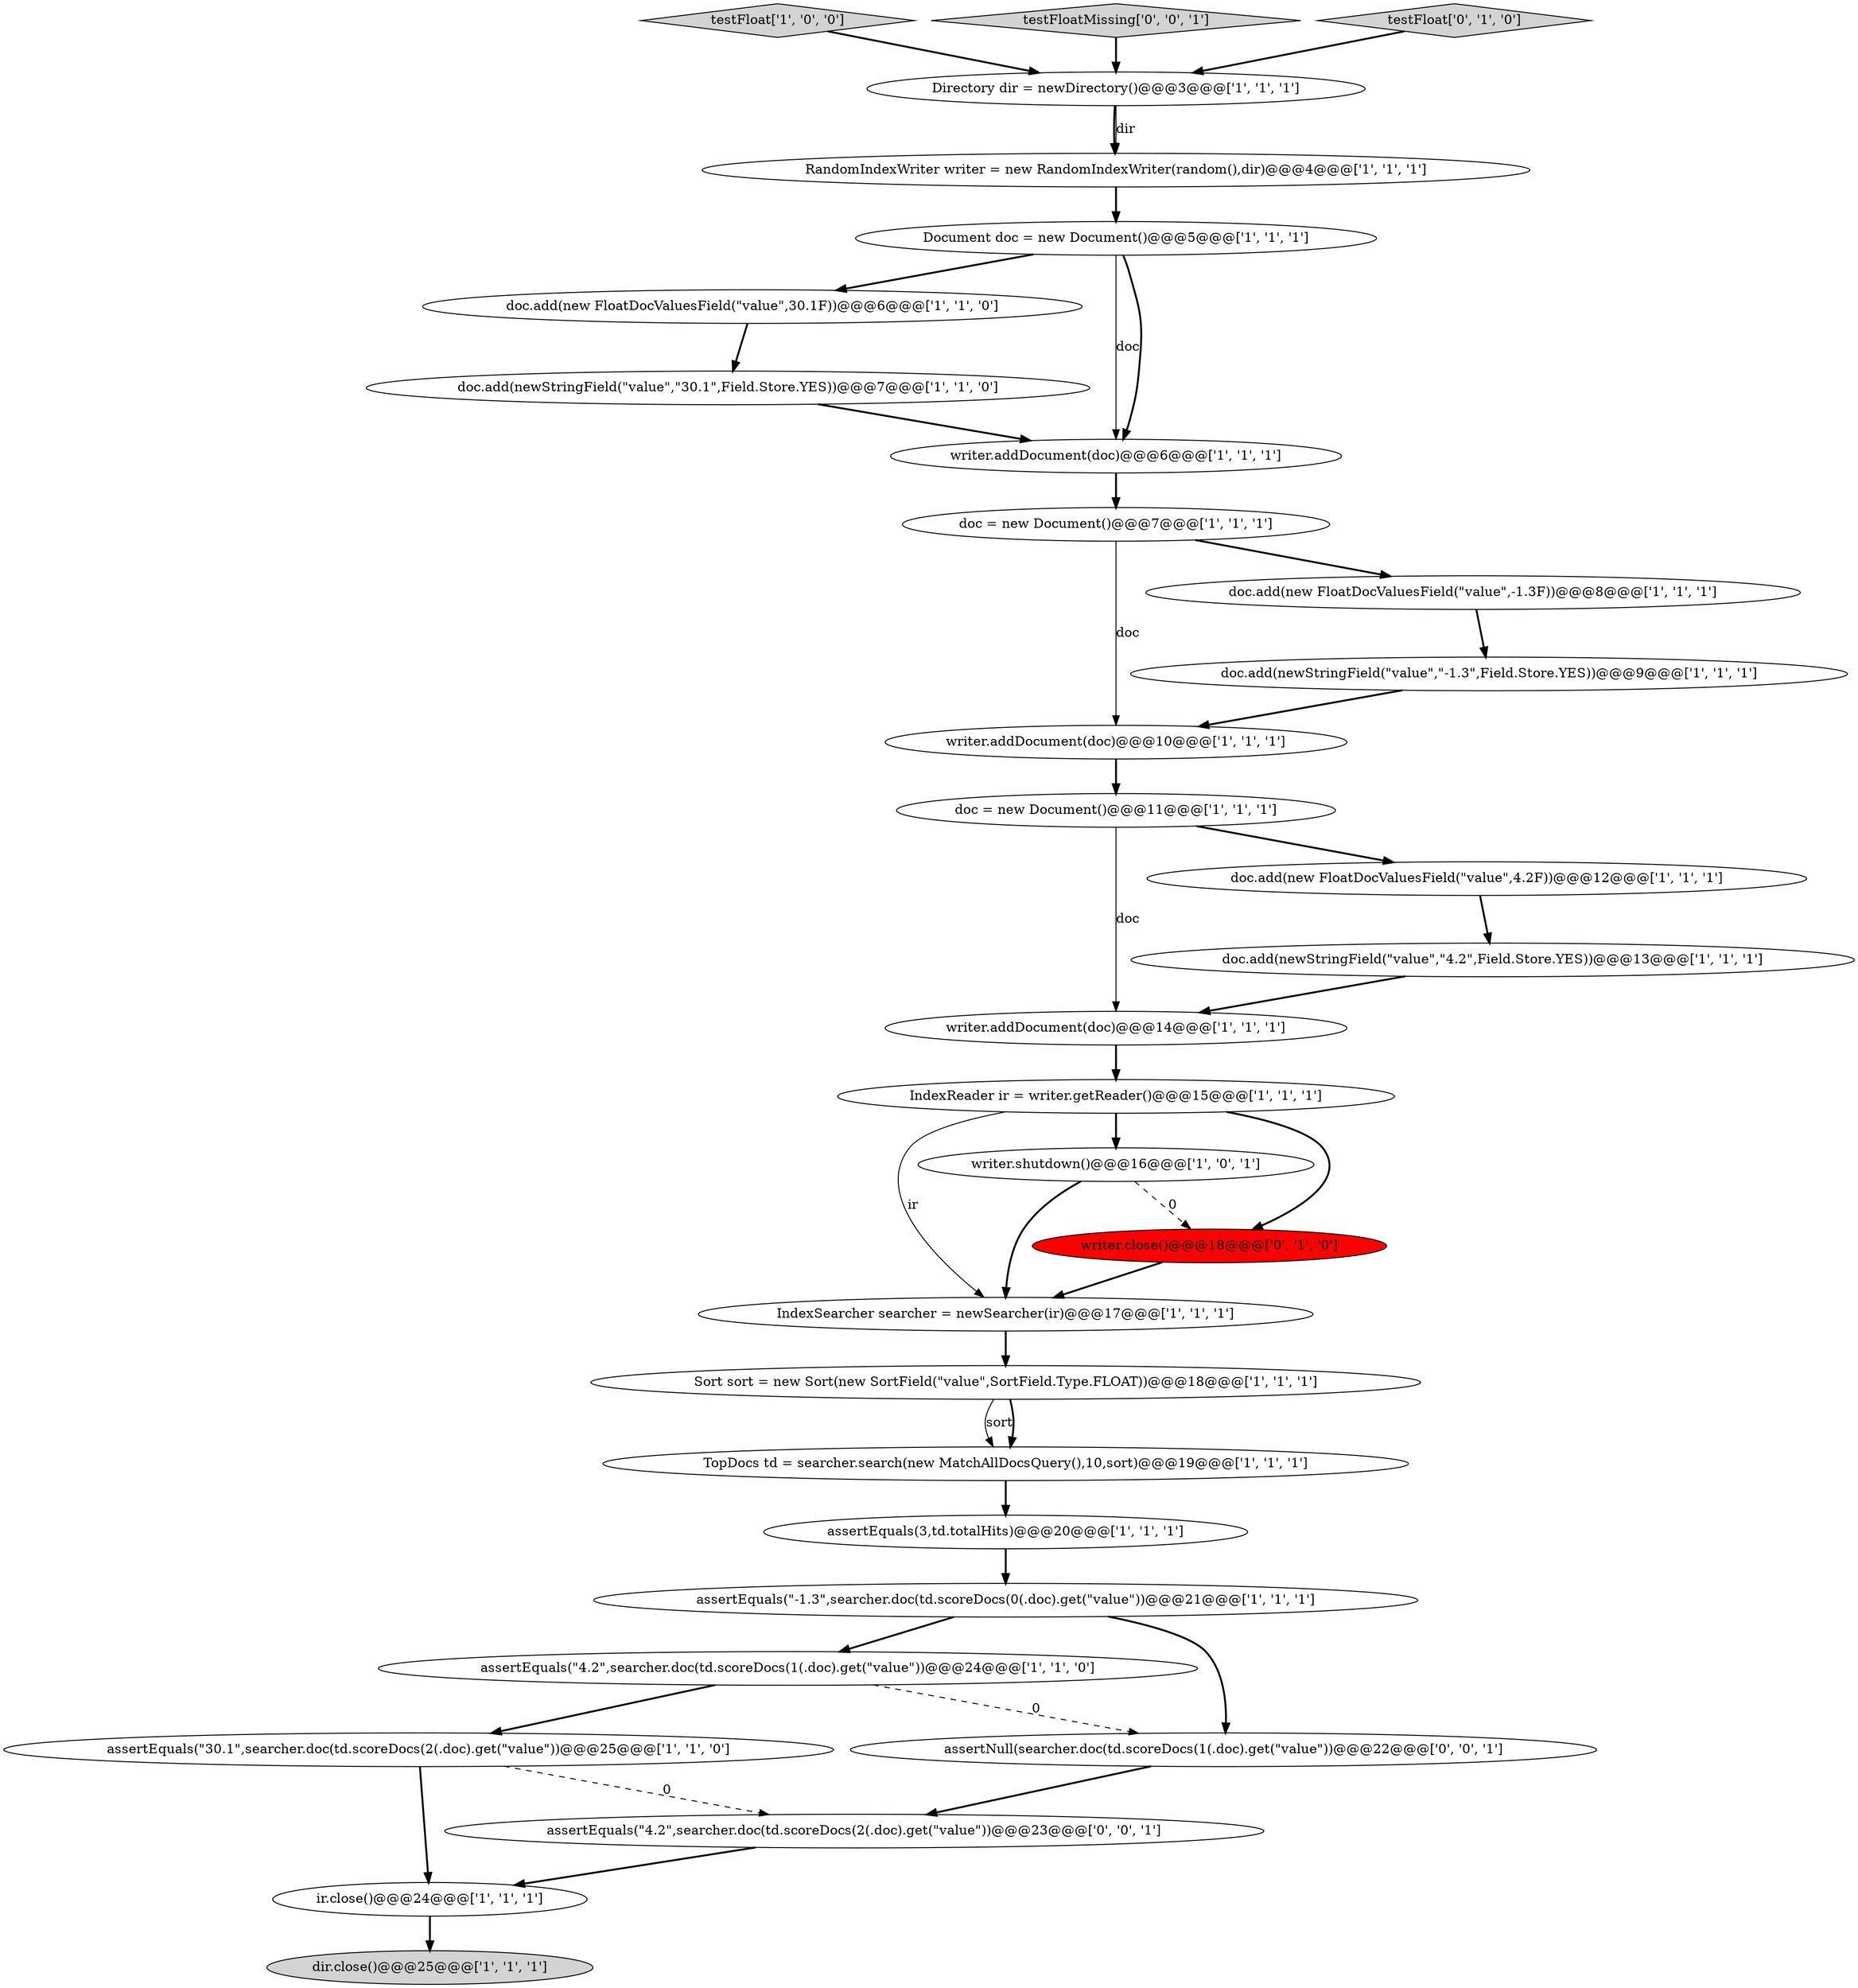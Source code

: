 digraph {
15 [style = filled, label = "writer.shutdown()@@@16@@@['1', '0', '1']", fillcolor = white, shape = ellipse image = "AAA0AAABBB1BBB"];
25 [style = filled, label = "assertEquals(\"-1.3\",searcher.doc(td.scoreDocs(0(.doc).get(\"value\"))@@@21@@@['1', '1', '1']", fillcolor = white, shape = ellipse image = "AAA0AAABBB1BBB"];
21 [style = filled, label = "ir.close()@@@24@@@['1', '1', '1']", fillcolor = white, shape = ellipse image = "AAA0AAABBB1BBB"];
22 [style = filled, label = "RandomIndexWriter writer = new RandomIndexWriter(random(),dir)@@@4@@@['1', '1', '1']", fillcolor = white, shape = ellipse image = "AAA0AAABBB1BBB"];
24 [style = filled, label = "IndexSearcher searcher = newSearcher(ir)@@@17@@@['1', '1', '1']", fillcolor = white, shape = ellipse image = "AAA0AAABBB1BBB"];
11 [style = filled, label = "doc = new Document()@@@7@@@['1', '1', '1']", fillcolor = white, shape = ellipse image = "AAA0AAABBB1BBB"];
18 [style = filled, label = "doc.add(newStringField(\"value\",\"-1.3\",Field.Store.YES))@@@9@@@['1', '1', '1']", fillcolor = white, shape = ellipse image = "AAA0AAABBB1BBB"];
12 [style = filled, label = "writer.addDocument(doc)@@@14@@@['1', '1', '1']", fillcolor = white, shape = ellipse image = "AAA0AAABBB1BBB"];
9 [style = filled, label = "assertEquals(\"4.2\",searcher.doc(td.scoreDocs(1(.doc).get(\"value\"))@@@24@@@['1', '1', '0']", fillcolor = white, shape = ellipse image = "AAA0AAABBB1BBB"];
4 [style = filled, label = "doc.add(newStringField(\"value\",\"4.2\",Field.Store.YES))@@@13@@@['1', '1', '1']", fillcolor = white, shape = ellipse image = "AAA0AAABBB1BBB"];
10 [style = filled, label = "testFloat['1', '0', '0']", fillcolor = lightgray, shape = diamond image = "AAA0AAABBB1BBB"];
8 [style = filled, label = "assertEquals(\"30.1\",searcher.doc(td.scoreDocs(2(.doc).get(\"value\"))@@@25@@@['1', '1', '0']", fillcolor = white, shape = ellipse image = "AAA0AAABBB1BBB"];
5 [style = filled, label = "Sort sort = new Sort(new SortField(\"value\",SortField.Type.FLOAT))@@@18@@@['1', '1', '1']", fillcolor = white, shape = ellipse image = "AAA0AAABBB1BBB"];
14 [style = filled, label = "Document doc = new Document()@@@5@@@['1', '1', '1']", fillcolor = white, shape = ellipse image = "AAA0AAABBB1BBB"];
2 [style = filled, label = "Directory dir = newDirectory()@@@3@@@['1', '1', '1']", fillcolor = white, shape = ellipse image = "AAA0AAABBB1BBB"];
16 [style = filled, label = "assertEquals(3,td.totalHits)@@@20@@@['1', '1', '1']", fillcolor = white, shape = ellipse image = "AAA0AAABBB1BBB"];
30 [style = filled, label = "assertEquals(\"4.2\",searcher.doc(td.scoreDocs(2(.doc).get(\"value\"))@@@23@@@['0', '0', '1']", fillcolor = white, shape = ellipse image = "AAA0AAABBB3BBB"];
27 [style = filled, label = "writer.close()@@@18@@@['0', '1', '0']", fillcolor = red, shape = ellipse image = "AAA1AAABBB2BBB"];
13 [style = filled, label = "dir.close()@@@25@@@['1', '1', '1']", fillcolor = lightgray, shape = ellipse image = "AAA0AAABBB1BBB"];
0 [style = filled, label = "TopDocs td = searcher.search(new MatchAllDocsQuery(),10,sort)@@@19@@@['1', '1', '1']", fillcolor = white, shape = ellipse image = "AAA0AAABBB1BBB"];
29 [style = filled, label = "testFloatMissing['0', '0', '1']", fillcolor = lightgray, shape = diamond image = "AAA0AAABBB3BBB"];
19 [style = filled, label = "writer.addDocument(doc)@@@10@@@['1', '1', '1']", fillcolor = white, shape = ellipse image = "AAA0AAABBB1BBB"];
6 [style = filled, label = "doc.add(newStringField(\"value\",\"30.1\",Field.Store.YES))@@@7@@@['1', '1', '0']", fillcolor = white, shape = ellipse image = "AAA0AAABBB1BBB"];
3 [style = filled, label = "doc.add(new FloatDocValuesField(\"value\",30.1F))@@@6@@@['1', '1', '0']", fillcolor = white, shape = ellipse image = "AAA0AAABBB1BBB"];
23 [style = filled, label = "doc = new Document()@@@11@@@['1', '1', '1']", fillcolor = white, shape = ellipse image = "AAA0AAABBB1BBB"];
28 [style = filled, label = "assertNull(searcher.doc(td.scoreDocs(1(.doc).get(\"value\"))@@@22@@@['0', '0', '1']", fillcolor = white, shape = ellipse image = "AAA0AAABBB3BBB"];
17 [style = filled, label = "doc.add(new FloatDocValuesField(\"value\",-1.3F))@@@8@@@['1', '1', '1']", fillcolor = white, shape = ellipse image = "AAA0AAABBB1BBB"];
1 [style = filled, label = "writer.addDocument(doc)@@@6@@@['1', '1', '1']", fillcolor = white, shape = ellipse image = "AAA0AAABBB1BBB"];
20 [style = filled, label = "IndexReader ir = writer.getReader()@@@15@@@['1', '1', '1']", fillcolor = white, shape = ellipse image = "AAA0AAABBB1BBB"];
26 [style = filled, label = "testFloat['0', '1', '0']", fillcolor = lightgray, shape = diamond image = "AAA0AAABBB2BBB"];
7 [style = filled, label = "doc.add(new FloatDocValuesField(\"value\",4.2F))@@@12@@@['1', '1', '1']", fillcolor = white, shape = ellipse image = "AAA0AAABBB1BBB"];
14->3 [style = bold, label=""];
0->16 [style = bold, label=""];
25->28 [style = bold, label=""];
14->1 [style = solid, label="doc"];
28->30 [style = bold, label=""];
25->9 [style = bold, label=""];
9->28 [style = dashed, label="0"];
18->19 [style = bold, label=""];
20->24 [style = solid, label="ir"];
12->20 [style = bold, label=""];
3->6 [style = bold, label=""];
16->25 [style = bold, label=""];
7->4 [style = bold, label=""];
9->8 [style = bold, label=""];
14->1 [style = bold, label=""];
24->5 [style = bold, label=""];
1->11 [style = bold, label=""];
20->27 [style = bold, label=""];
6->1 [style = bold, label=""];
26->2 [style = bold, label=""];
5->0 [style = solid, label="sort"];
30->21 [style = bold, label=""];
29->2 [style = bold, label=""];
23->12 [style = solid, label="doc"];
5->0 [style = bold, label=""];
19->23 [style = bold, label=""];
15->24 [style = bold, label=""];
4->12 [style = bold, label=""];
8->21 [style = bold, label=""];
11->17 [style = bold, label=""];
10->2 [style = bold, label=""];
27->24 [style = bold, label=""];
23->7 [style = bold, label=""];
15->27 [style = dashed, label="0"];
8->30 [style = dashed, label="0"];
2->22 [style = bold, label=""];
22->14 [style = bold, label=""];
20->15 [style = bold, label=""];
2->22 [style = solid, label="dir"];
11->19 [style = solid, label="doc"];
17->18 [style = bold, label=""];
21->13 [style = bold, label=""];
}
